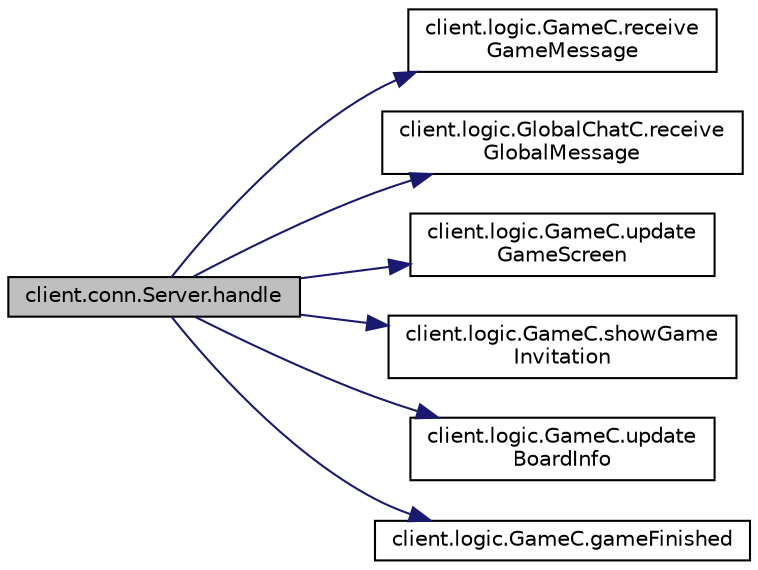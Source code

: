 digraph "client.conn.Server.handle"
{
  edge [fontname="Helvetica",fontsize="10",labelfontname="Helvetica",labelfontsize="10"];
  node [fontname="Helvetica",fontsize="10",shape=record];
  rankdir="LR";
  Node40 [label="client.conn.Server.handle",height=0.2,width=0.4,color="black", fillcolor="grey75", style="filled", fontcolor="black"];
  Node40 -> Node41 [color="midnightblue",fontsize="10",style="solid",fontname="Helvetica"];
  Node41 [label="client.logic.GameC.receive\lGameMessage",height=0.2,width=0.4,color="black", fillcolor="white", style="filled",URL="$classclient_1_1logic_1_1_game_c.html#a70979b2783537bb175c0a8926680e236"];
  Node40 -> Node42 [color="midnightblue",fontsize="10",style="solid",fontname="Helvetica"];
  Node42 [label="client.logic.GlobalChatC.receive\lGlobalMessage",height=0.2,width=0.4,color="black", fillcolor="white", style="filled",URL="$classclient_1_1logic_1_1_global_chat_c.html#a74158167fb483ea7cec74151a49734cb"];
  Node40 -> Node43 [color="midnightblue",fontsize="10",style="solid",fontname="Helvetica"];
  Node43 [label="client.logic.GameC.update\lGameScreen",height=0.2,width=0.4,color="black", fillcolor="white", style="filled",URL="$classclient_1_1logic_1_1_game_c.html#a5efa8858529daa61b2c4639b9a7c2949"];
  Node40 -> Node44 [color="midnightblue",fontsize="10",style="solid",fontname="Helvetica"];
  Node44 [label="client.logic.GameC.showGame\lInvitation",height=0.2,width=0.4,color="black", fillcolor="white", style="filled",URL="$classclient_1_1logic_1_1_game_c.html#a62c530e593e489903a8ab6557763be27"];
  Node40 -> Node45 [color="midnightblue",fontsize="10",style="solid",fontname="Helvetica"];
  Node45 [label="client.logic.GameC.update\lBoardInfo",height=0.2,width=0.4,color="black", fillcolor="white", style="filled",URL="$classclient_1_1logic_1_1_game_c.html#a055e1c7cadc523d1c851af8856b0214d"];
  Node40 -> Node46 [color="midnightblue",fontsize="10",style="solid",fontname="Helvetica"];
  Node46 [label="client.logic.GameC.gameFinished",height=0.2,width=0.4,color="black", fillcolor="white", style="filled",URL="$classclient_1_1logic_1_1_game_c.html#afee9b1e47ab82d704759506c4cb5e2ad"];
}
